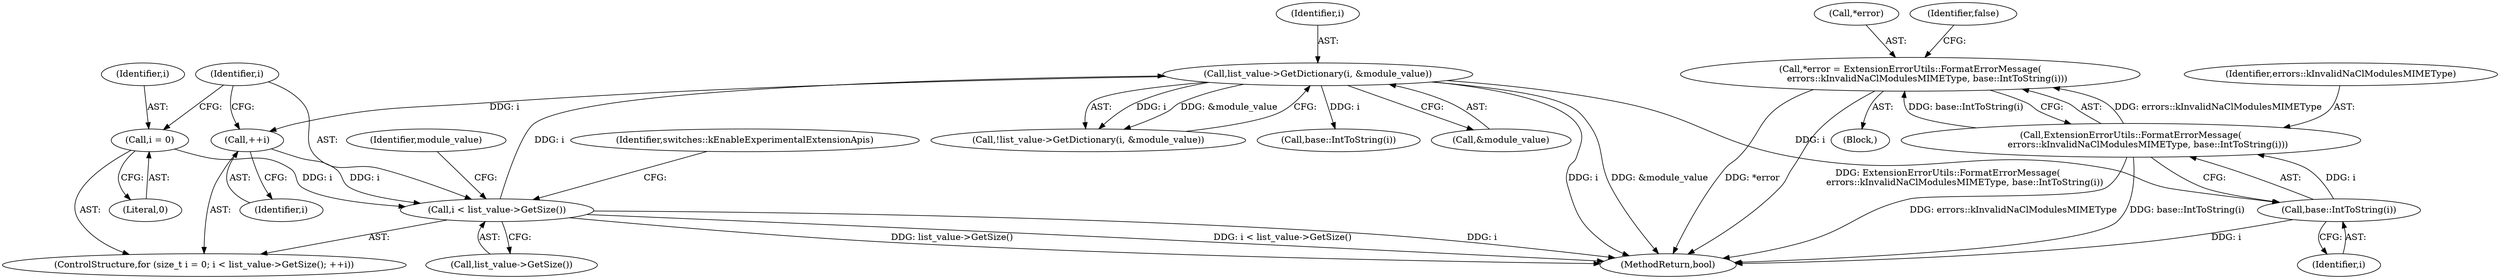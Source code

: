digraph "0_Chrome_697cd7e2ce2535696f1b9e5cfb474cc36a734747@pointer" {
"1000907" [label="(Call,*error = ExtensionErrorUtils::FormatErrorMessage(\n            errors::kInvalidNaClModulesMIMEType, base::IntToString(i)))"];
"1000910" [label="(Call,ExtensionErrorUtils::FormatErrorMessage(\n            errors::kInvalidNaClModulesMIMEType, base::IntToString(i)))"];
"1000912" [label="(Call,base::IntToString(i))"];
"1000873" [label="(Call,list_value->GetDictionary(i, &module_value))"];
"1000859" [label="(Call,i < list_value->GetSize())"];
"1000856" [label="(Call,i = 0)"];
"1000862" [label="(Call,++i)"];
"1000857" [label="(Identifier,i)"];
"1000859" [label="(Call,i < list_value->GetSize())"];
"1000867" [label="(Identifier,module_value)"];
"1000854" [label="(ControlStructure,for (size_t i = 0; i < list_value->GetSize(); ++i))"];
"1000932" [label="(Identifier,switches::kEnableExperimentalExtensionApis)"];
"1000872" [label="(Call,!list_value->GetDictionary(i, &module_value))"];
"1000858" [label="(Literal,0)"];
"1000874" [label="(Identifier,i)"];
"1000873" [label="(Call,list_value->GetDictionary(i, &module_value))"];
"1000860" [label="(Identifier,i)"];
"1000910" [label="(Call,ExtensionErrorUtils::FormatErrorMessage(\n            errors::kInvalidNaClModulesMIMEType, base::IntToString(i)))"];
"1000913" [label="(Identifier,i)"];
"1000912" [label="(Call,base::IntToString(i))"];
"1000863" [label="(Identifier,i)"];
"1000856" [label="(Call,i = 0)"];
"1002005" [label="(MethodReturn,bool)"];
"1000906" [label="(Block,)"];
"1000907" [label="(Call,*error = ExtensionErrorUtils::FormatErrorMessage(\n            errors::kInvalidNaClModulesMIMEType, base::IntToString(i)))"];
"1000908" [label="(Call,*error)"];
"1000896" [label="(Call,base::IntToString(i))"];
"1000911" [label="(Identifier,errors::kInvalidNaClModulesMIMEType)"];
"1000861" [label="(Call,list_value->GetSize())"];
"1000875" [label="(Call,&module_value)"];
"1000915" [label="(Identifier,false)"];
"1000862" [label="(Call,++i)"];
"1000907" -> "1000906"  [label="AST: "];
"1000907" -> "1000910"  [label="CFG: "];
"1000908" -> "1000907"  [label="AST: "];
"1000910" -> "1000907"  [label="AST: "];
"1000915" -> "1000907"  [label="CFG: "];
"1000907" -> "1002005"  [label="DDG: *error"];
"1000907" -> "1002005"  [label="DDG: ExtensionErrorUtils::FormatErrorMessage(\n            errors::kInvalidNaClModulesMIMEType, base::IntToString(i))"];
"1000910" -> "1000907"  [label="DDG: errors::kInvalidNaClModulesMIMEType"];
"1000910" -> "1000907"  [label="DDG: base::IntToString(i)"];
"1000910" -> "1000912"  [label="CFG: "];
"1000911" -> "1000910"  [label="AST: "];
"1000912" -> "1000910"  [label="AST: "];
"1000910" -> "1002005"  [label="DDG: errors::kInvalidNaClModulesMIMEType"];
"1000910" -> "1002005"  [label="DDG: base::IntToString(i)"];
"1000912" -> "1000910"  [label="DDG: i"];
"1000912" -> "1000913"  [label="CFG: "];
"1000913" -> "1000912"  [label="AST: "];
"1000912" -> "1002005"  [label="DDG: i"];
"1000873" -> "1000912"  [label="DDG: i"];
"1000873" -> "1000872"  [label="AST: "];
"1000873" -> "1000875"  [label="CFG: "];
"1000874" -> "1000873"  [label="AST: "];
"1000875" -> "1000873"  [label="AST: "];
"1000872" -> "1000873"  [label="CFG: "];
"1000873" -> "1002005"  [label="DDG: i"];
"1000873" -> "1002005"  [label="DDG: &module_value"];
"1000873" -> "1000862"  [label="DDG: i"];
"1000873" -> "1000872"  [label="DDG: i"];
"1000873" -> "1000872"  [label="DDG: &module_value"];
"1000859" -> "1000873"  [label="DDG: i"];
"1000873" -> "1000896"  [label="DDG: i"];
"1000859" -> "1000854"  [label="AST: "];
"1000859" -> "1000861"  [label="CFG: "];
"1000860" -> "1000859"  [label="AST: "];
"1000861" -> "1000859"  [label="AST: "];
"1000867" -> "1000859"  [label="CFG: "];
"1000932" -> "1000859"  [label="CFG: "];
"1000859" -> "1002005"  [label="DDG: i < list_value->GetSize()"];
"1000859" -> "1002005"  [label="DDG: i"];
"1000859" -> "1002005"  [label="DDG: list_value->GetSize()"];
"1000856" -> "1000859"  [label="DDG: i"];
"1000862" -> "1000859"  [label="DDG: i"];
"1000856" -> "1000854"  [label="AST: "];
"1000856" -> "1000858"  [label="CFG: "];
"1000857" -> "1000856"  [label="AST: "];
"1000858" -> "1000856"  [label="AST: "];
"1000860" -> "1000856"  [label="CFG: "];
"1000862" -> "1000854"  [label="AST: "];
"1000862" -> "1000863"  [label="CFG: "];
"1000863" -> "1000862"  [label="AST: "];
"1000860" -> "1000862"  [label="CFG: "];
}

